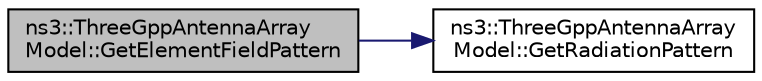 digraph "ns3::ThreeGppAntennaArrayModel::GetElementFieldPattern"
{
 // LATEX_PDF_SIZE
  edge [fontname="Helvetica",fontsize="10",labelfontname="Helvetica",labelfontsize="10"];
  node [fontname="Helvetica",fontsize="10",shape=record];
  rankdir="LR";
  Node1 [label="ns3::ThreeGppAntennaArray\lModel::GetElementFieldPattern",height=0.2,width=0.4,color="black", fillcolor="grey75", style="filled", fontcolor="black",tooltip="Returns the horizontal and vertical components of the antenna element field pattern at the specified ..."];
  Node1 -> Node2 [color="midnightblue",fontsize="10",style="solid",fontname="Helvetica"];
  Node2 [label="ns3::ThreeGppAntennaArray\lModel::GetRadiationPattern",height=0.2,width=0.4,color="black", fillcolor="white", style="filled",URL="$classns3_1_1_three_gpp_antenna_array_model.html#aaec6333032dbbea85d64581c27ec5d73",tooltip="Returns the radiation power pattern of a single antenna element in dB, generated according to Table 7..."];
}
